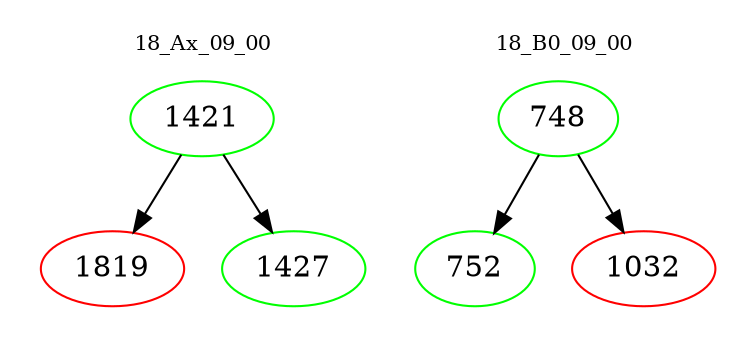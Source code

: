 digraph{
subgraph cluster_0 {
color = white
label = "18_Ax_09_00";
fontsize=10;
T0_1421 [label="1421", color="green"]
T0_1421 -> T0_1819 [color="black"]
T0_1819 [label="1819", color="red"]
T0_1421 -> T0_1427 [color="black"]
T0_1427 [label="1427", color="green"]
}
subgraph cluster_1 {
color = white
label = "18_B0_09_00";
fontsize=10;
T1_748 [label="748", color="green"]
T1_748 -> T1_752 [color="black"]
T1_752 [label="752", color="green"]
T1_748 -> T1_1032 [color="black"]
T1_1032 [label="1032", color="red"]
}
}
